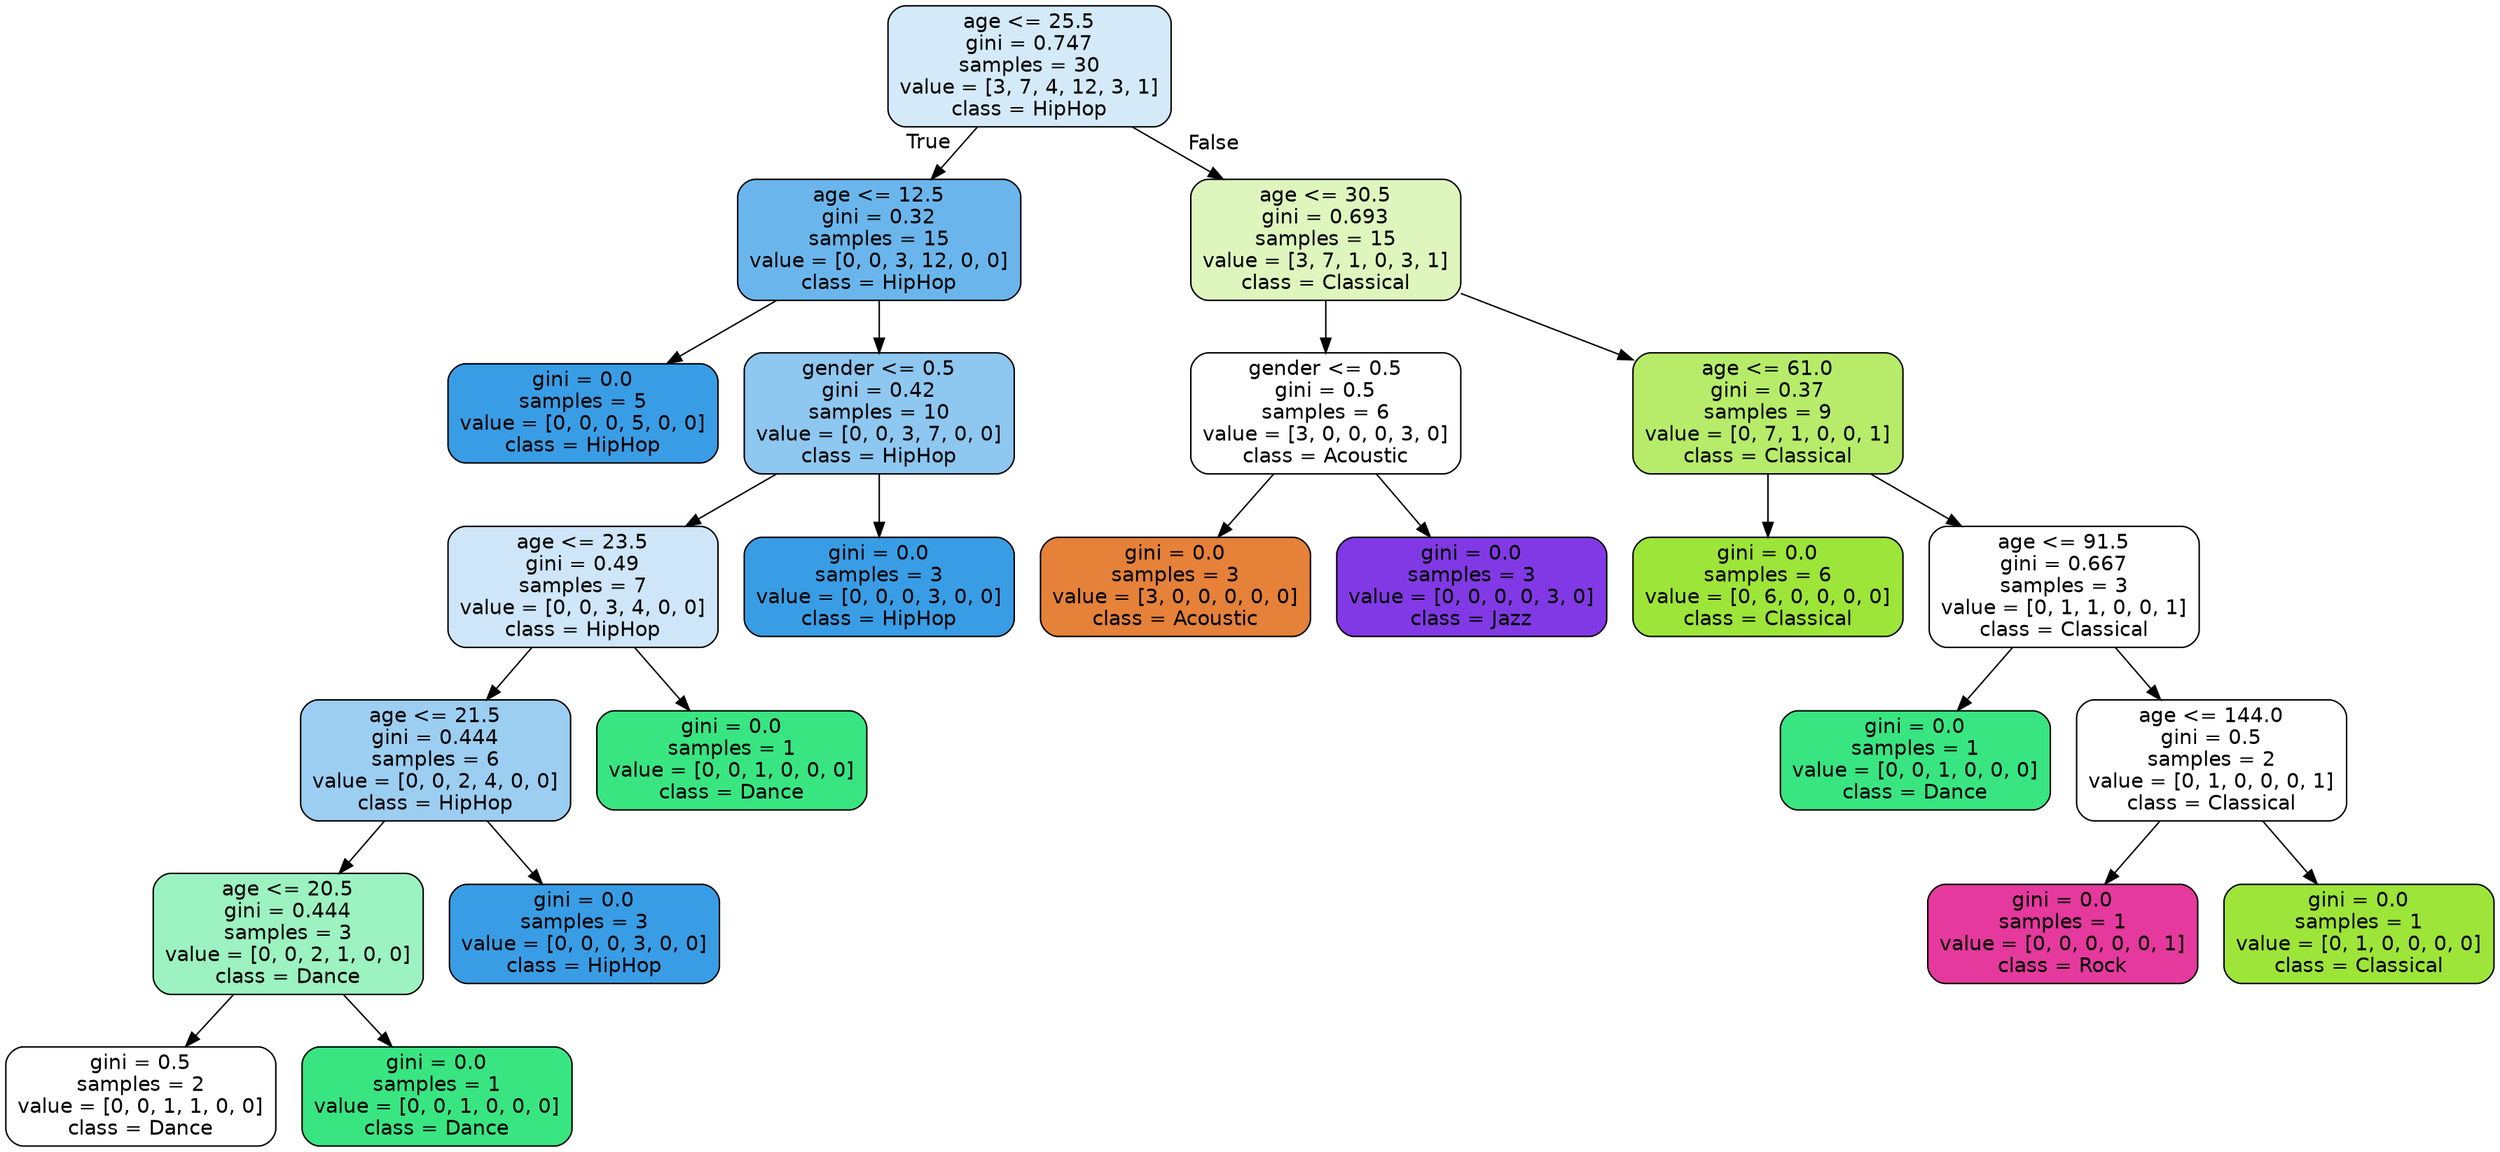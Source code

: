 digraph Tree {
node [shape=box, style="filled, rounded", color="black", fontname="helvetica"] ;
edge [fontname="helvetica"] ;
0 [label="age <= 25.5\ngini = 0.747\nsamples = 30\nvalue = [3, 7, 4, 12, 3, 1]\nclass = HipHop", fillcolor="#d4eaf9"] ;
1 [label="age <= 12.5\ngini = 0.32\nsamples = 15\nvalue = [0, 0, 3, 12, 0, 0]\nclass = HipHop", fillcolor="#6ab6ec"] ;
0 -> 1 [labeldistance=2.5, labelangle=45, headlabel="True"] ;
2 [label="gini = 0.0\nsamples = 5\nvalue = [0, 0, 0, 5, 0, 0]\nclass = HipHop", fillcolor="#399de5"] ;
1 -> 2 ;
3 [label="gender <= 0.5\ngini = 0.42\nsamples = 10\nvalue = [0, 0, 3, 7, 0, 0]\nclass = HipHop", fillcolor="#8ec7f0"] ;
1 -> 3 ;
4 [label="age <= 23.5\ngini = 0.49\nsamples = 7\nvalue = [0, 0, 3, 4, 0, 0]\nclass = HipHop", fillcolor="#cee6f8"] ;
3 -> 4 ;
5 [label="age <= 21.5\ngini = 0.444\nsamples = 6\nvalue = [0, 0, 2, 4, 0, 0]\nclass = HipHop", fillcolor="#9ccef2"] ;
4 -> 5 ;
6 [label="age <= 20.5\ngini = 0.444\nsamples = 3\nvalue = [0, 0, 2, 1, 0, 0]\nclass = Dance", fillcolor="#9cf2c0"] ;
5 -> 6 ;
7 [label="gini = 0.5\nsamples = 2\nvalue = [0, 0, 1, 1, 0, 0]\nclass = Dance", fillcolor="#ffffff"] ;
6 -> 7 ;
8 [label="gini = 0.0\nsamples = 1\nvalue = [0, 0, 1, 0, 0, 0]\nclass = Dance", fillcolor="#39e581"] ;
6 -> 8 ;
9 [label="gini = 0.0\nsamples = 3\nvalue = [0, 0, 0, 3, 0, 0]\nclass = HipHop", fillcolor="#399de5"] ;
5 -> 9 ;
10 [label="gini = 0.0\nsamples = 1\nvalue = [0, 0, 1, 0, 0, 0]\nclass = Dance", fillcolor="#39e581"] ;
4 -> 10 ;
11 [label="gini = 0.0\nsamples = 3\nvalue = [0, 0, 0, 3, 0, 0]\nclass = HipHop", fillcolor="#399de5"] ;
3 -> 11 ;
12 [label="age <= 30.5\ngini = 0.693\nsamples = 15\nvalue = [3, 7, 1, 0, 3, 1]\nclass = Classical", fillcolor="#def6bd"] ;
0 -> 12 [labeldistance=2.5, labelangle=-45, headlabel="False"] ;
13 [label="gender <= 0.5\ngini = 0.5\nsamples = 6\nvalue = [3, 0, 0, 0, 3, 0]\nclass = Acoustic", fillcolor="#ffffff"] ;
12 -> 13 ;
14 [label="gini = 0.0\nsamples = 3\nvalue = [3, 0, 0, 0, 0, 0]\nclass = Acoustic", fillcolor="#e58139"] ;
13 -> 14 ;
15 [label="gini = 0.0\nsamples = 3\nvalue = [0, 0, 0, 0, 3, 0]\nclass = Jazz", fillcolor="#8139e5"] ;
13 -> 15 ;
16 [label="age <= 61.0\ngini = 0.37\nsamples = 9\nvalue = [0, 7, 1, 0, 0, 1]\nclass = Classical", fillcolor="#b6ec6a"] ;
12 -> 16 ;
17 [label="gini = 0.0\nsamples = 6\nvalue = [0, 6, 0, 0, 0, 0]\nclass = Classical", fillcolor="#9de539"] ;
16 -> 17 ;
18 [label="age <= 91.5\ngini = 0.667\nsamples = 3\nvalue = [0, 1, 1, 0, 0, 1]\nclass = Classical", fillcolor="#ffffff"] ;
16 -> 18 ;
19 [label="gini = 0.0\nsamples = 1\nvalue = [0, 0, 1, 0, 0, 0]\nclass = Dance", fillcolor="#39e581"] ;
18 -> 19 ;
20 [label="age <= 144.0\ngini = 0.5\nsamples = 2\nvalue = [0, 1, 0, 0, 0, 1]\nclass = Classical", fillcolor="#ffffff"] ;
18 -> 20 ;
21 [label="gini = 0.0\nsamples = 1\nvalue = [0, 0, 0, 0, 0, 1]\nclass = Rock", fillcolor="#e5399d"] ;
20 -> 21 ;
22 [label="gini = 0.0\nsamples = 1\nvalue = [0, 1, 0, 0, 0, 0]\nclass = Classical", fillcolor="#9de539"] ;
20 -> 22 ;
}